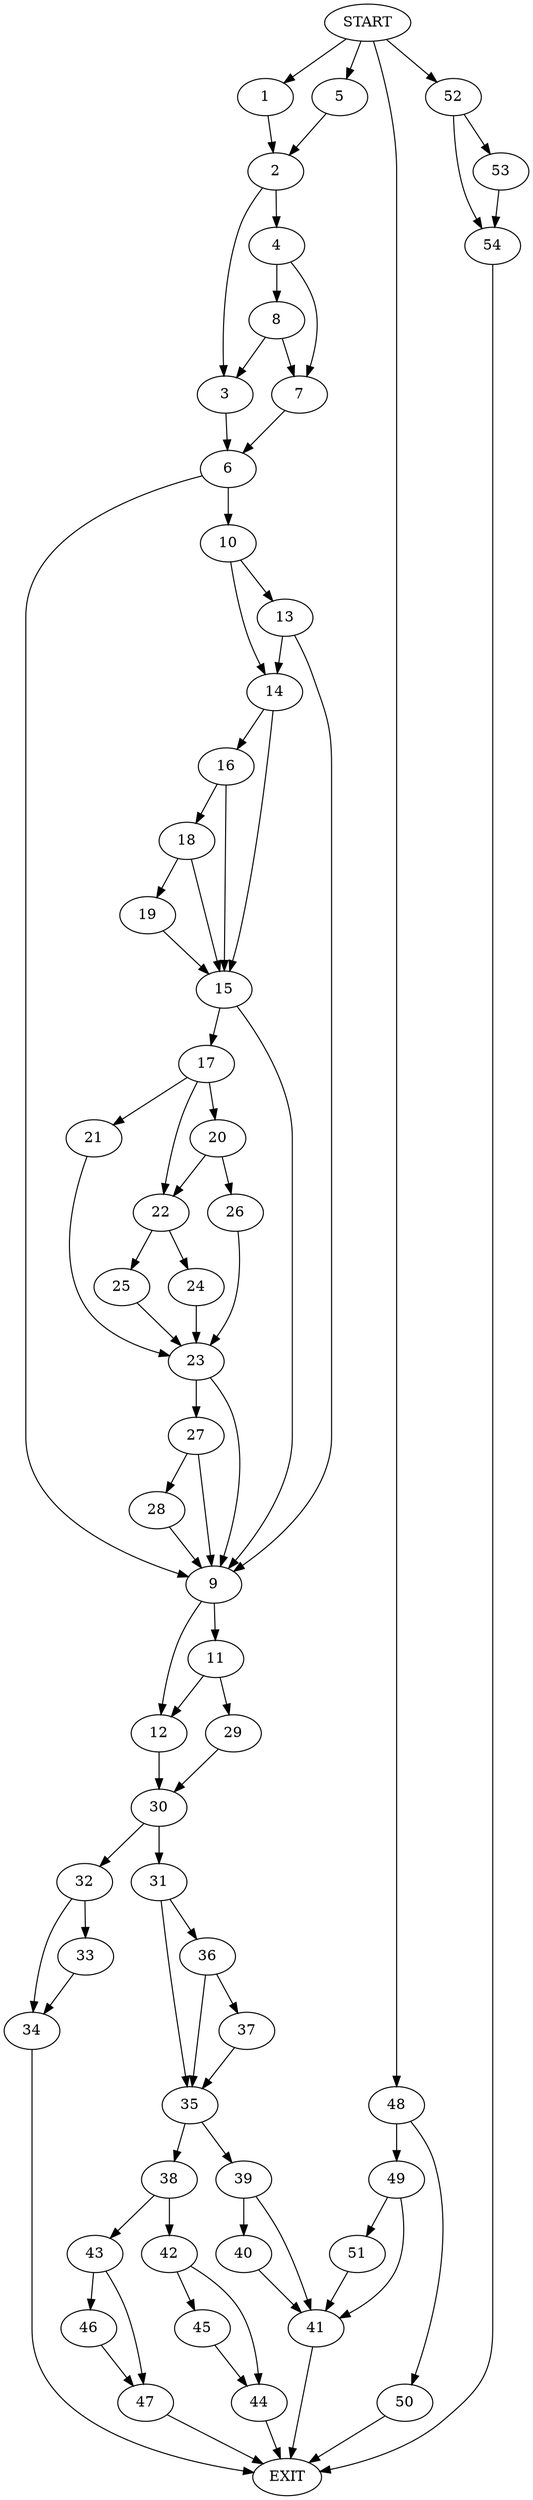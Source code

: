 digraph {
0 [label="START"]
55 [label="EXIT"]
0 -> 1
1 -> 2
2 -> 3
2 -> 4
0 -> 5
5 -> 2
3 -> 6
4 -> 7
4 -> 8
7 -> 6
8 -> 7
8 -> 3
6 -> 9
6 -> 10
9 -> 11
9 -> 12
10 -> 13
10 -> 14
13 -> 14
13 -> 9
14 -> 15
14 -> 16
15 -> 9
15 -> 17
16 -> 15
16 -> 18
18 -> 15
18 -> 19
19 -> 15
17 -> 20
17 -> 21
17 -> 22
21 -> 23
22 -> 24
22 -> 25
20 -> 22
20 -> 26
23 -> 9
23 -> 27
26 -> 23
24 -> 23
25 -> 23
27 -> 9
27 -> 28
28 -> 9
11 -> 29
11 -> 12
12 -> 30
29 -> 30
30 -> 31
30 -> 32
32 -> 33
32 -> 34
31 -> 35
31 -> 36
33 -> 34
34 -> 55
36 -> 35
36 -> 37
35 -> 38
35 -> 39
37 -> 35
39 -> 40
39 -> 41
38 -> 42
38 -> 43
42 -> 44
42 -> 45
43 -> 46
43 -> 47
46 -> 47
47 -> 55
45 -> 44
44 -> 55
41 -> 55
40 -> 41
0 -> 48
48 -> 49
48 -> 50
49 -> 51
49 -> 41
50 -> 55
51 -> 41
0 -> 52
52 -> 53
52 -> 54
54 -> 55
53 -> 54
}
